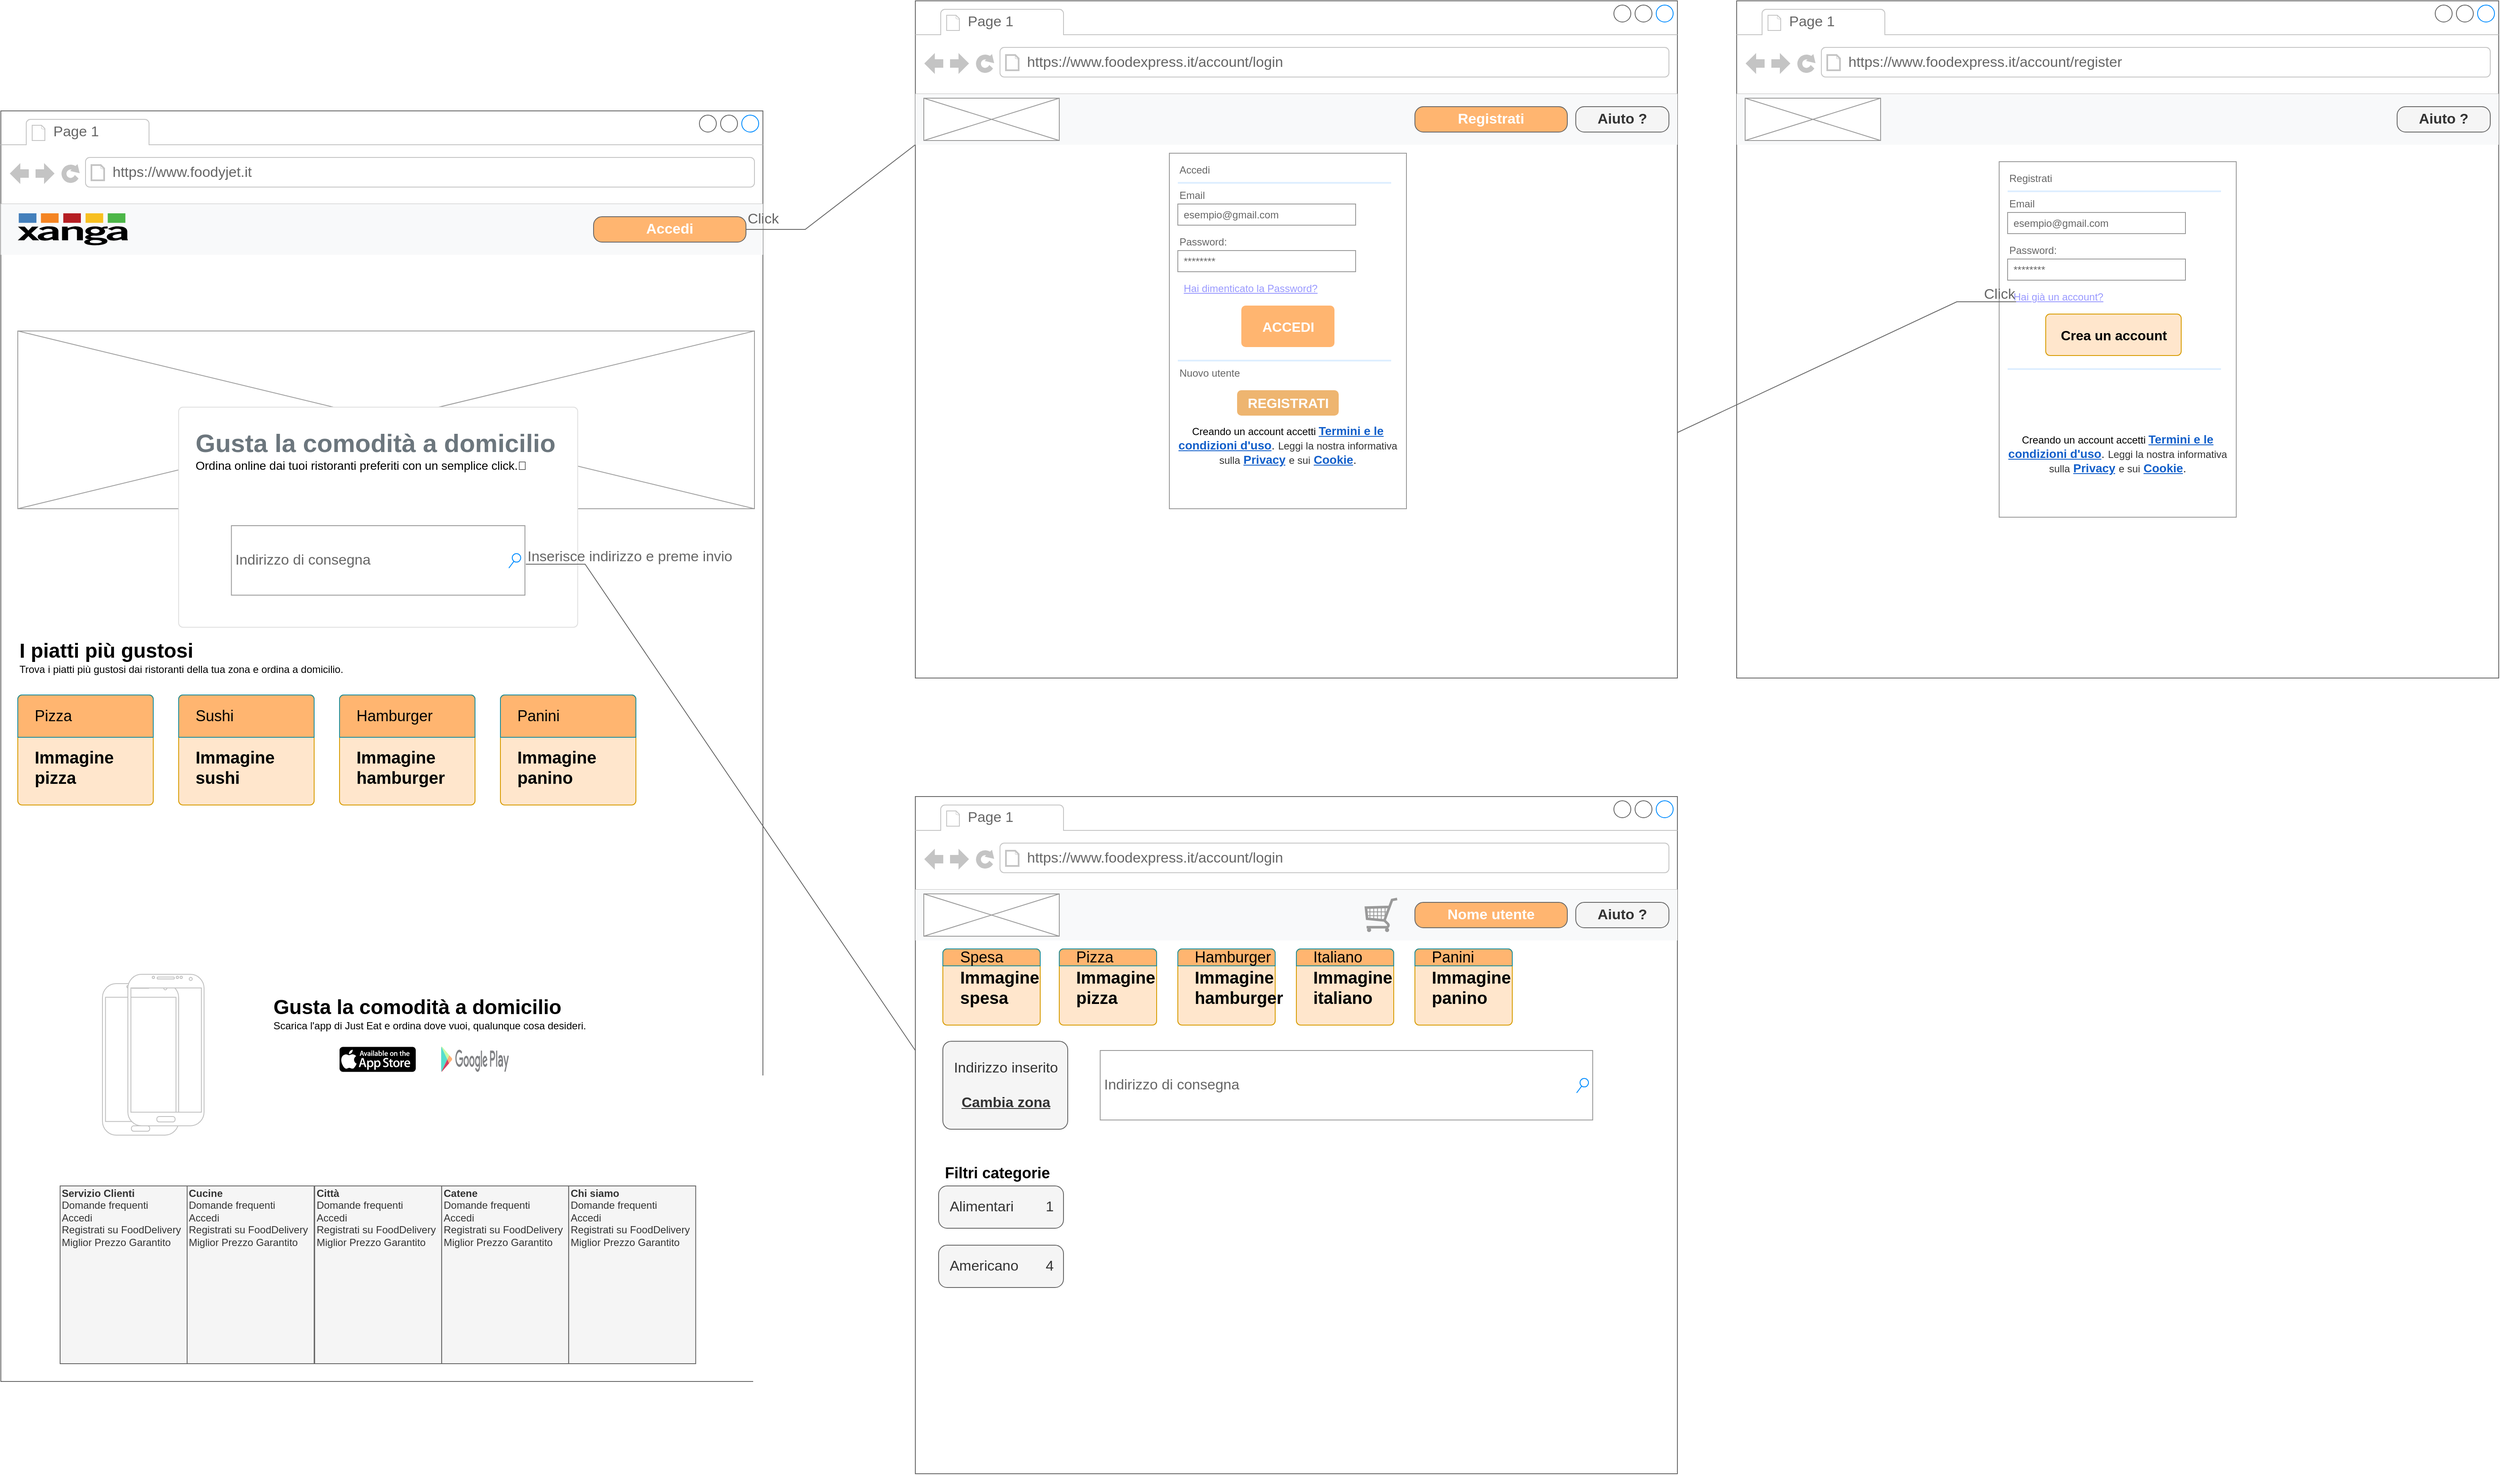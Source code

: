 <mxfile version="22.1.17" type="google">
  <diagram name="Pagina-1" id="JaMYMmhfcq974cP-2_kv">
    <mxGraphModel grid="1" page="1" gridSize="10" guides="1" tooltips="1" connect="1" arrows="1" fold="1" pageScale="1" pageWidth="827" pageHeight="1169" math="0" shadow="0">
      <root>
        <mxCell id="0" />
        <mxCell id="1" parent="0" />
        <mxCell id="KyWp66T1cl25zVcLMp07-51" value="" style="strokeWidth=1;shadow=0;dashed=0;align=center;html=1;shape=mxgraph.mockup.containers.browserWindow;rSize=0;strokeColor=#666666;strokeColor2=#008cff;strokeColor3=#c4c4c4;mainText=,;recursiveResize=0;" vertex="1" parent="1">
          <mxGeometry x="1110" y="70" width="900" height="800" as="geometry" />
        </mxCell>
        <mxCell id="KyWp66T1cl25zVcLMp07-52" value="Page 1" style="strokeWidth=1;shadow=0;dashed=0;align=center;html=1;shape=mxgraph.mockup.containers.anchor;fontSize=17;fontColor=#666666;align=left;whiteSpace=wrap;" vertex="1" parent="KyWp66T1cl25zVcLMp07-51">
          <mxGeometry x="60" y="12" width="110" height="26" as="geometry" />
        </mxCell>
        <mxCell id="KyWp66T1cl25zVcLMp07-53" value="https://www.foodexpress.it/account/login" style="strokeWidth=1;shadow=0;dashed=0;align=center;html=1;shape=mxgraph.mockup.containers.anchor;rSize=0;fontSize=17;fontColor=#666666;align=left;" vertex="1" parent="KyWp66T1cl25zVcLMp07-51">
          <mxGeometry x="130" y="60" width="250" height="26" as="geometry" />
        </mxCell>
        <mxCell id="KyWp66T1cl25zVcLMp07-54" value="" style="html=1;shadow=0;dashed=0;fillColor=#F8F9FA;strokeColor=none;fontSize=16;fontColor=#7C7C7D;align=right;spacing=15;" vertex="1" parent="KyWp66T1cl25zVcLMp07-51">
          <mxGeometry y="110" width="900" height="60" as="geometry" />
        </mxCell>
        <mxCell id="KyWp66T1cl25zVcLMp07-55" value="" style="verticalLabelPosition=bottom;shadow=0;dashed=0;align=center;html=1;verticalAlign=top;strokeWidth=1;shape=mxgraph.mockup.graphics.simpleIcon;strokeColor=#999999;" vertex="1" parent="KyWp66T1cl25zVcLMp07-54">
          <mxGeometry x="10.0" y="5" width="160.0" height="50" as="geometry" />
        </mxCell>
        <mxCell id="KyWp66T1cl25zVcLMp07-56" value="Registrati" style="strokeWidth=1;shadow=0;dashed=0;align=center;html=1;shape=mxgraph.mockup.buttons.button;strokeColor=#666666;fontColor=#ffffff;mainText=;buttonStyle=round;fontSize=17;fontStyle=1;fillColor=#FFB570;whiteSpace=wrap;" vertex="1" parent="KyWp66T1cl25zVcLMp07-54">
          <mxGeometry x="590" y="15" width="180" height="30" as="geometry" />
        </mxCell>
        <mxCell id="KyWp66T1cl25zVcLMp07-61" value="Aiuto ?" style="strokeWidth=1;shadow=0;dashed=0;align=center;html=1;shape=mxgraph.mockup.buttons.button;strokeColor=#666666;fontColor=#333333;mainText=;buttonStyle=round;fontSize=17;fontStyle=1;fillColor=#f5f5f5;whiteSpace=wrap;" vertex="1" parent="KyWp66T1cl25zVcLMp07-54">
          <mxGeometry x="780" y="15" width="110" height="30" as="geometry" />
        </mxCell>
        <mxCell id="KyWp66T1cl25zVcLMp07-12" value="" style="strokeWidth=1;shadow=0;dashed=0;align=center;html=1;shape=mxgraph.mockup.forms.rrect;rSize=0;strokeColor=#999999;fillColor=#ffffff;" vertex="1" parent="KyWp66T1cl25zVcLMp07-51">
          <mxGeometry x="300" y="180" width="280" height="420" as="geometry" />
        </mxCell>
        <mxCell id="KyWp66T1cl25zVcLMp07-13" value="Accedi" style="strokeWidth=1;shadow=0;dashed=0;align=center;html=1;shape=mxgraph.mockup.forms.anchor;fontSize=12;fontColor=#666666;align=left;resizeWidth=1;spacingLeft=0;" vertex="1" parent="KyWp66T1cl25zVcLMp07-12">
          <mxGeometry width="140" height="20" relative="1" as="geometry">
            <mxPoint x="10" y="10" as="offset" />
          </mxGeometry>
        </mxCell>
        <mxCell id="KyWp66T1cl25zVcLMp07-14" value="" style="shape=line;strokeColor=#ddeeff;strokeWidth=2;html=1;resizeWidth=1;" vertex="1" parent="KyWp66T1cl25zVcLMp07-12">
          <mxGeometry width="252.0" height="10" relative="1" as="geometry">
            <mxPoint x="10" y="30" as="offset" />
          </mxGeometry>
        </mxCell>
        <mxCell id="KyWp66T1cl25zVcLMp07-15" value="Email" style="strokeWidth=1;shadow=0;dashed=0;align=center;html=1;shape=mxgraph.mockup.forms.anchor;fontSize=12;fontColor=#666666;align=left;resizeWidth=1;spacingLeft=0;" vertex="1" parent="KyWp66T1cl25zVcLMp07-12">
          <mxGeometry width="140" height="20" relative="1" as="geometry">
            <mxPoint x="10" y="40" as="offset" />
          </mxGeometry>
        </mxCell>
        <mxCell id="KyWp66T1cl25zVcLMp07-16" value="esempio@gmail.com" style="strokeWidth=1;shadow=0;dashed=0;align=center;html=1;shape=mxgraph.mockup.forms.rrect;rSize=0;strokeColor=#999999;fontColor=#666666;align=left;spacingLeft=5;resizeWidth=1;" vertex="1" parent="KyWp66T1cl25zVcLMp07-12">
          <mxGeometry width="210" height="25" relative="1" as="geometry">
            <mxPoint x="10" y="60" as="offset" />
          </mxGeometry>
        </mxCell>
        <mxCell id="KyWp66T1cl25zVcLMp07-17" value="Password:" style="strokeWidth=1;shadow=0;dashed=0;align=center;html=1;shape=mxgraph.mockup.forms.anchor;fontSize=12;fontColor=#666666;align=left;resizeWidth=1;spacingLeft=0;" vertex="1" parent="KyWp66T1cl25zVcLMp07-12">
          <mxGeometry width="140" height="20" relative="1" as="geometry">
            <mxPoint x="10" y="95" as="offset" />
          </mxGeometry>
        </mxCell>
        <mxCell id="KyWp66T1cl25zVcLMp07-18" value="********" style="strokeWidth=1;shadow=0;dashed=0;align=center;html=1;shape=mxgraph.mockup.forms.rrect;rSize=0;strokeColor=#999999;fontColor=#666666;align=left;spacingLeft=5;resizeWidth=1;" vertex="1" parent="KyWp66T1cl25zVcLMp07-12">
          <mxGeometry width="210" height="25" relative="1" as="geometry">
            <mxPoint x="10" y="115" as="offset" />
          </mxGeometry>
        </mxCell>
        <mxCell id="KyWp66T1cl25zVcLMp07-19" value="ACCEDI" style="strokeWidth=1;shadow=0;dashed=0;align=center;html=1;shape=mxgraph.mockup.forms.rrect;rSize=5;strokeColor=none;fontColor=#ffffff;fillColor=#FFB570;fontSize=16;fontStyle=1;" vertex="1" parent="KyWp66T1cl25zVcLMp07-12">
          <mxGeometry y="1" width="110" height="49" relative="1" as="geometry">
            <mxPoint x="85" y="-240" as="offset" />
          </mxGeometry>
        </mxCell>
        <mxCell id="KyWp66T1cl25zVcLMp07-20" value="Hai dimenticato la Password?" style="strokeWidth=1;shadow=0;dashed=0;align=center;html=1;shape=mxgraph.mockup.forms.anchor;fontSize=12;fontColor=#9999ff;align=left;spacingLeft=0;fontStyle=4;resizeWidth=1;" vertex="1" parent="KyWp66T1cl25zVcLMp07-12">
          <mxGeometry y="1" width="238.0" height="20" relative="1" as="geometry">
            <mxPoint x="15" y="-270" as="offset" />
          </mxGeometry>
        </mxCell>
        <mxCell id="KyWp66T1cl25zVcLMp07-21" value="" style="shape=line;strokeColor=#ddeeff;strokeWidth=2;html=1;resizeWidth=1;" vertex="1" parent="KyWp66T1cl25zVcLMp07-12">
          <mxGeometry y="1" width="252.0" height="10" relative="1" as="geometry">
            <mxPoint x="10" y="-180" as="offset" />
          </mxGeometry>
        </mxCell>
        <mxCell id="KyWp66T1cl25zVcLMp07-22" value="Nuovo utente" style="strokeWidth=1;shadow=0;dashed=0;align=center;html=1;shape=mxgraph.mockup.forms.anchor;fontSize=12;fontColor=#666666;align=left;spacingLeft=0;resizeWidth=1;" vertex="1" parent="KyWp66T1cl25zVcLMp07-12">
          <mxGeometry y="1" width="210" height="20" relative="1" as="geometry">
            <mxPoint x="10" y="-170" as="offset" />
          </mxGeometry>
        </mxCell>
        <mxCell id="KyWp66T1cl25zVcLMp07-23" value="REGISTRATI" style="strokeWidth=1;shadow=0;dashed=0;align=center;html=1;shape=mxgraph.mockup.forms.rrect;rSize=5;strokeColor=none;fontColor=#ffffff;fillColor=#eeB570;fontSize=16;fontStyle=1;" vertex="1" parent="KyWp66T1cl25zVcLMp07-12">
          <mxGeometry y="1" width="120" height="30" relative="1" as="geometry">
            <mxPoint x="80" y="-140" as="offset" />
          </mxGeometry>
        </mxCell>
        <mxCell id="KyWp66T1cl25zVcLMp07-60" value="Creando un account accetti&amp;nbsp;&lt;a style=&quot;box-sizing: inherit; background-color: rgb(255, 255, 255); color: rgb(18, 95, 202); font-weight: 700; font-family: JETSansDigital, Arial, sans-serif; font-size: 14px; font-variant-ligatures: common-ligatures; text-align: start;&quot; target=&quot;_blank&quot; href=&quot;https://www.justeat.it/termsandconditions&quot;&gt;Termini e le condizioni d&#39;uso&lt;/a&gt;&lt;span style=&quot;color: rgb(51, 51, 51); font-family: JETSansDigital, Arial, sans-serif; font-size: 14px; font-variant-ligatures: common-ligatures; text-align: start; background-color: rgb(255, 255, 255);&quot;&gt;. &lt;/span&gt;&lt;span style=&quot;color: rgb(51, 51, 51); font-family: JETSansDigital, Arial, sans-serif; font-variant-ligatures: common-ligatures; text-align: start; background-color: rgb(255, 255, 255);&quot;&gt;&lt;font style=&quot;font-size: 12px;&quot;&gt;Leggi la nostra informativa sulla&lt;/font&gt;&lt;/span&gt;&lt;span style=&quot;color: rgb(51, 51, 51); font-family: JETSansDigital, Arial, sans-serif; font-size: 14px; font-variant-ligatures: common-ligatures; text-align: start; background-color: rgb(255, 255, 255);&quot;&gt;&amp;nbsp;&lt;/span&gt;&lt;a style=&quot;box-sizing: inherit; background-color: rgb(255, 255, 255); color: rgb(18, 95, 202); font-weight: 700; font-family: JETSansDigital, Arial, sans-serif; font-size: 14px; font-variant-ligatures: common-ligatures; text-align: start;&quot; target=&quot;_blank&quot; href=&quot;https://www.justeat.it/privacypolicy&quot;&gt;Privacy&lt;/a&gt;&lt;span style=&quot;color: rgb(51, 51, 51); font-family: JETSansDigital, Arial, sans-serif; font-size: 14px; font-variant-ligatures: common-ligatures; text-align: start; background-color: rgb(255, 255, 255);&quot;&gt;&amp;nbsp;&lt;/span&gt;&lt;span style=&quot;color: rgb(51, 51, 51); font-family: JETSansDigital, Arial, sans-serif; font-variant-ligatures: common-ligatures; text-align: start; background-color: rgb(255, 255, 255);&quot;&gt;&lt;font style=&quot;font-size: 12px;&quot;&gt;e sui&lt;/font&gt;&lt;/span&gt;&lt;span style=&quot;color: rgb(51, 51, 51); font-family: JETSansDigital, Arial, sans-serif; font-size: 14px; font-variant-ligatures: common-ligatures; text-align: start; background-color: rgb(255, 255, 255);&quot;&gt;&amp;nbsp;&lt;/span&gt;&lt;a style=&quot;box-sizing: inherit; background-color: rgb(255, 255, 255); color: rgb(18, 95, 202); font-weight: 700; font-family: JETSansDigital, Arial, sans-serif; font-size: 14px; font-variant-ligatures: common-ligatures; text-align: start;&quot; target=&quot;_blank&quot; href=&quot;https://www.justeat.it/cookies-policy&quot;&gt;Cookie&lt;/a&gt;&lt;span style=&quot;color: rgb(51, 51, 51); font-family: JETSansDigital, Arial, sans-serif; font-size: 14px; font-variant-ligatures: common-ligatures; text-align: start; background-color: rgb(255, 255, 255);&quot;&gt;.&lt;/span&gt;" style="text;html=1;strokeColor=none;fillColor=none;align=center;verticalAlign=middle;whiteSpace=wrap;rounded=0;" vertex="1" parent="KyWp66T1cl25zVcLMp07-12">
          <mxGeometry y="300.0" width="280" height="90" as="geometry" />
        </mxCell>
        <mxCell id="KyWp66T1cl25zVcLMp07-62" value="" style="strokeWidth=1;shadow=0;dashed=0;align=center;html=1;shape=mxgraph.mockup.containers.browserWindow;rSize=0;strokeColor=#666666;strokeColor2=#008cff;strokeColor3=#c4c4c4;mainText=,;recursiveResize=0;" vertex="1" parent="1">
          <mxGeometry x="2080" y="70" width="900" height="800" as="geometry" />
        </mxCell>
        <mxCell id="KyWp66T1cl25zVcLMp07-63" value="Page 1" style="strokeWidth=1;shadow=0;dashed=0;align=center;html=1;shape=mxgraph.mockup.containers.anchor;fontSize=17;fontColor=#666666;align=left;whiteSpace=wrap;" vertex="1" parent="KyWp66T1cl25zVcLMp07-62">
          <mxGeometry x="60" y="12" width="110" height="26" as="geometry" />
        </mxCell>
        <mxCell id="KyWp66T1cl25zVcLMp07-64" value="https://www.foodexpress.it/account/register" style="strokeWidth=1;shadow=0;dashed=0;align=center;html=1;shape=mxgraph.mockup.containers.anchor;rSize=0;fontSize=17;fontColor=#666666;align=left;" vertex="1" parent="KyWp66T1cl25zVcLMp07-62">
          <mxGeometry x="130" y="60" width="250" height="26" as="geometry" />
        </mxCell>
        <mxCell id="KyWp66T1cl25zVcLMp07-65" value="" style="html=1;shadow=0;dashed=0;fillColor=#F8F9FA;strokeColor=none;fontSize=16;fontColor=#7C7C7D;align=right;spacing=15;" vertex="1" parent="KyWp66T1cl25zVcLMp07-62">
          <mxGeometry y="110" width="900" height="60" as="geometry" />
        </mxCell>
        <mxCell id="KyWp66T1cl25zVcLMp07-66" value="" style="verticalLabelPosition=bottom;shadow=0;dashed=0;align=center;html=1;verticalAlign=top;strokeWidth=1;shape=mxgraph.mockup.graphics.simpleIcon;strokeColor=#999999;" vertex="1" parent="KyWp66T1cl25zVcLMp07-65">
          <mxGeometry x="10.0" y="5" width="160.0" height="50" as="geometry" />
        </mxCell>
        <mxCell id="KyWp66T1cl25zVcLMp07-68" value="Aiuto ?" style="strokeWidth=1;shadow=0;dashed=0;align=center;html=1;shape=mxgraph.mockup.buttons.button;strokeColor=#666666;fontColor=#333333;mainText=;buttonStyle=round;fontSize=17;fontStyle=1;fillColor=#f5f5f5;whiteSpace=wrap;" vertex="1" parent="KyWp66T1cl25zVcLMp07-65">
          <mxGeometry x="780" y="15" width="110" height="30" as="geometry" />
        </mxCell>
        <mxCell id="KyWp66T1cl25zVcLMp07-69" value="" style="strokeWidth=1;shadow=0;dashed=0;align=center;html=1;shape=mxgraph.mockup.forms.rrect;rSize=0;strokeColor=#999999;fillColor=#ffffff;" vertex="1" parent="KyWp66T1cl25zVcLMp07-62">
          <mxGeometry x="310" y="190" width="280" height="420" as="geometry" />
        </mxCell>
        <mxCell id="KyWp66T1cl25zVcLMp07-70" value="Registrati" style="strokeWidth=1;shadow=0;dashed=0;align=center;html=1;shape=mxgraph.mockup.forms.anchor;fontSize=12;fontColor=#666666;align=left;resizeWidth=1;spacingLeft=0;" vertex="1" parent="KyWp66T1cl25zVcLMp07-69">
          <mxGeometry width="140" height="20" relative="1" as="geometry">
            <mxPoint x="10" y="10" as="offset" />
          </mxGeometry>
        </mxCell>
        <mxCell id="KyWp66T1cl25zVcLMp07-71" value="" style="shape=line;strokeColor=#ddeeff;strokeWidth=2;html=1;resizeWidth=1;" vertex="1" parent="KyWp66T1cl25zVcLMp07-69">
          <mxGeometry width="252.0" height="10" relative="1" as="geometry">
            <mxPoint x="10" y="30" as="offset" />
          </mxGeometry>
        </mxCell>
        <mxCell id="KyWp66T1cl25zVcLMp07-72" value="Email" style="strokeWidth=1;shadow=0;dashed=0;align=center;html=1;shape=mxgraph.mockup.forms.anchor;fontSize=12;fontColor=#666666;align=left;resizeWidth=1;spacingLeft=0;" vertex="1" parent="KyWp66T1cl25zVcLMp07-69">
          <mxGeometry width="140" height="20" relative="1" as="geometry">
            <mxPoint x="10" y="40" as="offset" />
          </mxGeometry>
        </mxCell>
        <mxCell id="KyWp66T1cl25zVcLMp07-73" value="esempio@gmail.com" style="strokeWidth=1;shadow=0;dashed=0;align=center;html=1;shape=mxgraph.mockup.forms.rrect;rSize=0;strokeColor=#999999;fontColor=#666666;align=left;spacingLeft=5;resizeWidth=1;" vertex="1" parent="KyWp66T1cl25zVcLMp07-69">
          <mxGeometry width="210" height="25" relative="1" as="geometry">
            <mxPoint x="10" y="60" as="offset" />
          </mxGeometry>
        </mxCell>
        <mxCell id="KyWp66T1cl25zVcLMp07-74" value="Password:" style="strokeWidth=1;shadow=0;dashed=0;align=center;html=1;shape=mxgraph.mockup.forms.anchor;fontSize=12;fontColor=#666666;align=left;resizeWidth=1;spacingLeft=0;" vertex="1" parent="KyWp66T1cl25zVcLMp07-69">
          <mxGeometry width="140" height="20" relative="1" as="geometry">
            <mxPoint x="10" y="95" as="offset" />
          </mxGeometry>
        </mxCell>
        <mxCell id="KyWp66T1cl25zVcLMp07-75" value="********" style="strokeWidth=1;shadow=0;dashed=0;align=center;html=1;shape=mxgraph.mockup.forms.rrect;rSize=0;strokeColor=#999999;fontColor=#666666;align=left;spacingLeft=5;resizeWidth=1;" vertex="1" parent="KyWp66T1cl25zVcLMp07-69">
          <mxGeometry width="210" height="25" relative="1" as="geometry">
            <mxPoint x="10" y="115" as="offset" />
          </mxGeometry>
        </mxCell>
        <mxCell id="KyWp66T1cl25zVcLMp07-76" value="Crea un account" style="strokeWidth=1;shadow=0;dashed=0;align=center;html=1;shape=mxgraph.mockup.forms.rrect;rSize=5;strokeColor=#d79b00;fillColor=#ffe6cc;fontSize=16;fontStyle=1;" vertex="1" parent="KyWp66T1cl25zVcLMp07-69">
          <mxGeometry y="1" width="160" height="49" relative="1" as="geometry">
            <mxPoint x="55" y="-240" as="offset" />
          </mxGeometry>
        </mxCell>
        <mxCell id="KyWp66T1cl25zVcLMp07-77" value="Hai già un account?" style="strokeWidth=1;shadow=0;dashed=0;align=center;html=1;shape=mxgraph.mockup.forms.anchor;fontSize=12;fontColor=#9999ff;align=left;spacingLeft=0;fontStyle=4;resizeWidth=1;" vertex="1" parent="KyWp66T1cl25zVcLMp07-69">
          <mxGeometry y="1" width="238.0" height="20" relative="1" as="geometry">
            <mxPoint x="15" y="-270" as="offset" />
          </mxGeometry>
        </mxCell>
        <mxCell id="KyWp66T1cl25zVcLMp07-78" value="" style="shape=line;strokeColor=#ddeeff;strokeWidth=2;html=1;resizeWidth=1;" vertex="1" parent="KyWp66T1cl25zVcLMp07-69">
          <mxGeometry y="1" width="252.0" height="10" relative="1" as="geometry">
            <mxPoint x="10" y="-180" as="offset" />
          </mxGeometry>
        </mxCell>
        <mxCell id="KyWp66T1cl25zVcLMp07-81" value="Creando un account accetti&amp;nbsp;&lt;a href=&quot;https://www.justeat.it/termsandconditions&quot; target=&quot;_blank&quot; style=&quot;box-sizing: inherit; background-color: rgb(255, 255, 255); color: rgb(18, 95, 202); font-weight: 700; font-family: JETSansDigital, Arial, sans-serif; font-size: 14px; font-variant-ligatures: common-ligatures; text-align: start;&quot;&gt;Termini e le condizioni d&#39;uso&lt;/a&gt;&lt;span style=&quot;color: rgb(51, 51, 51); font-family: JETSansDigital, Arial, sans-serif; font-size: 14px; font-variant-ligatures: common-ligatures; text-align: start; background-color: rgb(255, 255, 255);&quot;&gt;. &lt;/span&gt;&lt;span style=&quot;color: rgb(51, 51, 51); font-family: JETSansDigital, Arial, sans-serif; font-variant-ligatures: common-ligatures; text-align: start; background-color: rgb(255, 255, 255);&quot;&gt;&lt;font style=&quot;font-size: 12px;&quot;&gt;Leggi la nostra informativa sulla&lt;/font&gt;&lt;/span&gt;&lt;span style=&quot;color: rgb(51, 51, 51); font-family: JETSansDigital, Arial, sans-serif; font-size: 14px; font-variant-ligatures: common-ligatures; text-align: start; background-color: rgb(255, 255, 255);&quot;&gt;&amp;nbsp;&lt;/span&gt;&lt;a href=&quot;https://www.justeat.it/privacypolicy&quot; target=&quot;_blank&quot; style=&quot;box-sizing: inherit; background-color: rgb(255, 255, 255); color: rgb(18, 95, 202); font-weight: 700; font-family: JETSansDigital, Arial, sans-serif; font-size: 14px; font-variant-ligatures: common-ligatures; text-align: start;&quot;&gt;Privacy&lt;/a&gt;&lt;span style=&quot;color: rgb(51, 51, 51); font-family: JETSansDigital, Arial, sans-serif; font-size: 14px; font-variant-ligatures: common-ligatures; text-align: start; background-color: rgb(255, 255, 255);&quot;&gt;&amp;nbsp;&lt;/span&gt;&lt;span style=&quot;color: rgb(51, 51, 51); font-family: JETSansDigital, Arial, sans-serif; font-variant-ligatures: common-ligatures; text-align: start; background-color: rgb(255, 255, 255);&quot;&gt;&lt;font style=&quot;font-size: 12px;&quot;&gt;e sui&lt;/font&gt;&lt;/span&gt;&lt;span style=&quot;color: rgb(51, 51, 51); font-family: JETSansDigital, Arial, sans-serif; font-size: 14px; font-variant-ligatures: common-ligatures; text-align: start; background-color: rgb(255, 255, 255);&quot;&gt;&amp;nbsp;&lt;/span&gt;&lt;a href=&quot;https://www.justeat.it/cookies-policy&quot; target=&quot;_blank&quot; style=&quot;box-sizing: inherit; background-color: rgb(255, 255, 255); color: rgb(18, 95, 202); font-weight: 700; font-family: JETSansDigital, Arial, sans-serif; font-size: 14px; font-variant-ligatures: common-ligatures; text-align: start;&quot;&gt;Cookie&lt;/a&gt;&lt;span style=&quot;color: rgb(51, 51, 51); font-family: JETSansDigital, Arial, sans-serif; font-size: 14px; font-variant-ligatures: common-ligatures; text-align: start; background-color: rgb(255, 255, 255);&quot;&gt;.&lt;/span&gt;" style="text;html=1;strokeColor=none;fillColor=none;align=center;verticalAlign=middle;whiteSpace=wrap;rounded=0;" vertex="1" parent="KyWp66T1cl25zVcLMp07-69">
          <mxGeometry y="300.0" width="280" height="90" as="geometry" />
        </mxCell>
        <mxCell id="xIt8Uq5XgzsXdQ8LZf2V-6" value="Click" style="strokeWidth=1;shadow=0;dashed=0;align=center;html=1;shape=mxgraph.mockup.text.callout;linkText=;textSize=17;textColor=#666666;callDir=NE;callStyle=line;fontSize=17;fontColor=#666666;align=right;verticalAlign=top;strokeColor=#666666;" vertex="1" parent="KyWp66T1cl25zVcLMp07-62">
          <mxGeometry x="-70" y="330" width="400" height="180" as="geometry" />
        </mxCell>
        <mxCell id="KyWp66T1cl25zVcLMp07-31" value="" style="strokeWidth=1;shadow=0;dashed=0;align=center;html=1;shape=mxgraph.mockup.containers.browserWindow;rSize=0;strokeColor=#666666;strokeColor2=#008cff;strokeColor3=#c4c4c4;mainText=,;recursiveResize=0;" vertex="1" parent="1">
          <mxGeometry x="30" y="200" width="900" height="1501" as="geometry" />
        </mxCell>
        <mxCell id="KyWp66T1cl25zVcLMp07-32" value="Page 1" style="strokeWidth=1;shadow=0;dashed=0;align=center;html=1;shape=mxgraph.mockup.containers.anchor;fontSize=17;fontColor=#666666;align=left;whiteSpace=wrap;" vertex="1" parent="KyWp66T1cl25zVcLMp07-31">
          <mxGeometry x="60" y="12" width="110" height="26" as="geometry" />
        </mxCell>
        <mxCell id="KyWp66T1cl25zVcLMp07-33" value="https://www.foodyjet.it" style="strokeWidth=1;shadow=0;dashed=0;align=center;html=1;shape=mxgraph.mockup.containers.anchor;rSize=0;fontSize=17;fontColor=#666666;align=left;" vertex="1" parent="KyWp66T1cl25zVcLMp07-31">
          <mxGeometry x="130" y="60" width="250" height="26" as="geometry" />
        </mxCell>
        <mxCell id="KyWp66T1cl25zVcLMp07-40" value="" style="html=1;shadow=0;dashed=0;fillColor=#F8F9FA;strokeColor=none;fontSize=16;fontColor=#7C7C7D;align=right;spacing=15;" vertex="1" parent="KyWp66T1cl25zVcLMp07-31">
          <mxGeometry y="110" width="900" height="60" as="geometry" />
        </mxCell>
        <mxCell id="KyWp66T1cl25zVcLMp07-49" value="Accedi" style="strokeWidth=1;shadow=0;dashed=0;align=center;html=1;shape=mxgraph.mockup.buttons.button;strokeColor=#666666;fontColor=#ffffff;mainText=;buttonStyle=round;fontSize=17;fontStyle=1;fillColor=#FFB570;whiteSpace=wrap;" vertex="1" parent="KyWp66T1cl25zVcLMp07-40">
          <mxGeometry x="700" y="15" width="180" height="30" as="geometry" />
        </mxCell>
        <mxCell id="KyWp66T1cl25zVcLMp07-92" value="" style="dashed=0;outlineConnect=0;html=1;align=center;labelPosition=center;verticalLabelPosition=bottom;verticalAlign=top;shape=mxgraph.weblogos.xanga;fillColor=#000000;strokeColor=none" vertex="1" parent="KyWp66T1cl25zVcLMp07-40">
          <mxGeometry x="20" y="11" width="130" height="38" as="geometry" />
        </mxCell>
        <mxCell id="KyWp66T1cl25zVcLMp07-47" value="" style="verticalLabelPosition=bottom;shadow=0;dashed=0;align=center;html=1;verticalAlign=top;strokeWidth=1;shape=mxgraph.mockup.graphics.simpleIcon;strokeColor=#9C9C9C;fillColor=default;perimeterSpacing=0;" vertex="1" parent="KyWp66T1cl25zVcLMp07-31">
          <mxGeometry x="20" y="260" width="870" height="210" as="geometry" />
        </mxCell>
        <mxCell id="KyWp66T1cl25zVcLMp07-94" value="&lt;b style=&quot;border-color: var(--border-color); color: rgb(108, 118, 125);&quot;&gt;&lt;font style=&quot;border-color: var(--border-color); font-size: 30px;&quot;&gt;Gusta la comodità a domicilio&lt;/font&gt;&lt;br style=&quot;border-color: var(--border-color);&quot;&gt;&lt;/b&gt;Ordina online dai tuoi ristoranti preferiti con un semplice click.🍔" style="html=1;shadow=0;dashed=0;shape=mxgraph.bootstrap.rrect;rSize=5;strokeColor=#DFDFDF;html=1;whiteSpace=wrap;fillColor=#ffffff;fontColor=#000000;verticalAlign=top;align=left;spacing=20;fontSize=14;" vertex="1" parent="KyWp66T1cl25zVcLMp07-31">
          <mxGeometry x="210" y="350" width="471.25" height="260" as="geometry" />
        </mxCell>
        <mxCell id="KyWp66T1cl25zVcLMp07-2" value="Indirizzo di consegna" style="strokeWidth=1;shadow=0;dashed=0;align=center;html=1;shape=mxgraph.mockup.forms.searchBox;strokeColor=#999999;mainText=;strokeColor2=#008cff;fontColor=#666666;fontSize=17;align=left;spacingLeft=3;whiteSpace=wrap;" vertex="1" parent="KyWp66T1cl25zVcLMp07-94">
          <mxGeometry x="62.292" y="140" width="346.667" height="82.11" as="geometry" />
        </mxCell>
        <mxCell id="KyWp66T1cl25zVcLMp07-97" value="&lt;span style=&quot;font-size: 20px;&quot;&gt;&lt;b&gt;Immagine pizza&lt;/b&gt;&lt;/span&gt;" style="html=1;shadow=0;dashed=0;shape=mxgraph.bootstrap.rrect;rSize=5;strokeColor=#d79b00;html=1;whiteSpace=wrap;fillColor=#ffe6cc;verticalAlign=bottom;align=left;spacing=20;spacingBottom=0;fontSize=14;" vertex="1" parent="KyWp66T1cl25zVcLMp07-31">
          <mxGeometry x="20" y="690" width="160" height="130" as="geometry" />
        </mxCell>
        <mxCell id="KyWp66T1cl25zVcLMp07-98" value="&lt;font color=&quot;#000000&quot;&gt;Pizza&lt;/font&gt;" style="html=1;shadow=0;dashed=0;shape=mxgraph.bootstrap.topButton;rSize=5;perimeter=none;whiteSpace=wrap;fillColor=#FFB570;strokeColor=#188C9C;fontColor=#ffffff;resizeWidth=1;fontSize=18;align=left;spacing=20;" vertex="1" parent="KyWp66T1cl25zVcLMp07-97">
          <mxGeometry width="160" height="50" relative="1" as="geometry" />
        </mxCell>
        <mxCell id="KyWp66T1cl25zVcLMp07-104" value="&lt;span style=&quot;font-size: 20px;&quot;&gt;&lt;b&gt;Immagine sushi&lt;/b&gt;&lt;/span&gt;" style="html=1;shadow=0;dashed=0;shape=mxgraph.bootstrap.rrect;rSize=5;strokeColor=#d79b00;html=1;whiteSpace=wrap;fillColor=#ffe6cc;verticalAlign=bottom;align=left;spacing=20;spacingBottom=0;fontSize=14;" vertex="1" parent="KyWp66T1cl25zVcLMp07-31">
          <mxGeometry x="210" y="690" width="160" height="130" as="geometry" />
        </mxCell>
        <mxCell id="KyWp66T1cl25zVcLMp07-105" value="&lt;font color=&quot;#000000&quot;&gt;Sushi&lt;/font&gt;" style="html=1;shadow=0;dashed=0;shape=mxgraph.bootstrap.topButton;rSize=5;perimeter=none;whiteSpace=wrap;fillColor=#FFB570;strokeColor=#188C9C;fontColor=#ffffff;resizeWidth=1;fontSize=18;align=left;spacing=20;" vertex="1" parent="KyWp66T1cl25zVcLMp07-104">
          <mxGeometry width="160" height="50" relative="1" as="geometry" />
        </mxCell>
        <mxCell id="KyWp66T1cl25zVcLMp07-102" value="&lt;span style=&quot;font-size: 20px;&quot;&gt;&lt;b&gt;Immagine hamburger&lt;/b&gt;&lt;/span&gt;" style="html=1;shadow=0;dashed=0;shape=mxgraph.bootstrap.rrect;rSize=5;strokeColor=#d79b00;html=1;whiteSpace=wrap;fillColor=#ffe6cc;verticalAlign=bottom;align=left;spacing=20;spacingBottom=0;fontSize=14;" vertex="1" parent="KyWp66T1cl25zVcLMp07-31">
          <mxGeometry x="400" y="690" width="160" height="130" as="geometry" />
        </mxCell>
        <mxCell id="KyWp66T1cl25zVcLMp07-103" value="&lt;font color=&quot;#000000&quot;&gt;Hamburger&lt;/font&gt;" style="html=1;shadow=0;dashed=0;shape=mxgraph.bootstrap.topButton;rSize=5;perimeter=none;whiteSpace=wrap;fillColor=#FFB570;strokeColor=#188C9C;fontColor=#ffffff;resizeWidth=1;fontSize=18;align=left;spacing=20;" vertex="1" parent="KyWp66T1cl25zVcLMp07-102">
          <mxGeometry width="160" height="50" relative="1" as="geometry" />
        </mxCell>
        <mxCell id="KyWp66T1cl25zVcLMp07-106" value="&lt;b style=&quot;border-color: var(--border-color);&quot;&gt;&lt;font style=&quot;font-size: 24px;&quot;&gt;I piatti più gustosi&lt;/font&gt;&lt;br style=&quot;border-color: var(--border-color);&quot;&gt;&lt;/b&gt;Trova i piatti più gustosi dai ristoranti della tua zona e ordina a domicilio." style="text;html=1;strokeColor=none;fillColor=none;align=left;verticalAlign=middle;whiteSpace=wrap;rounded=0;" vertex="1" parent="KyWp66T1cl25zVcLMp07-31">
          <mxGeometry x="20" y="610" width="440" height="70" as="geometry" />
        </mxCell>
        <mxCell id="KyWp66T1cl25zVcLMp07-107" value="&lt;span style=&quot;font-size: 20px;&quot;&gt;&lt;b&gt;Immagine panino&lt;/b&gt;&lt;/span&gt;" style="html=1;shadow=0;dashed=0;shape=mxgraph.bootstrap.rrect;rSize=5;strokeColor=#d79b00;html=1;whiteSpace=wrap;fillColor=#ffe6cc;verticalAlign=bottom;align=left;spacing=20;spacingBottom=0;fontSize=14;" vertex="1" parent="KyWp66T1cl25zVcLMp07-31">
          <mxGeometry x="590" y="690" width="160" height="130" as="geometry" />
        </mxCell>
        <mxCell id="KyWp66T1cl25zVcLMp07-108" value="&lt;font color=&quot;#000000&quot;&gt;Panini&lt;/font&gt;" style="html=1;shadow=0;dashed=0;shape=mxgraph.bootstrap.topButton;rSize=5;perimeter=none;whiteSpace=wrap;fillColor=#FFB570;strokeColor=#188C9C;fontColor=#ffffff;resizeWidth=1;fontSize=18;align=left;spacing=20;" vertex="1" parent="KyWp66T1cl25zVcLMp07-107">
          <mxGeometry width="160" height="50" relative="1" as="geometry" />
        </mxCell>
        <mxCell id="KyWp66T1cl25zVcLMp07-109" value="" style="verticalLabelPosition=bottom;verticalAlign=top;html=1;shadow=0;dashed=0;strokeWidth=1;shape=mxgraph.android.phone2;strokeColor=#c0c0c0;" vertex="1" parent="KyWp66T1cl25zVcLMp07-31">
          <mxGeometry x="120" y="1031" width="90" height="179" as="geometry" />
        </mxCell>
        <mxCell id="KyWp66T1cl25zVcLMp07-111" value="" style="verticalLabelPosition=bottom;verticalAlign=top;html=1;shadow=0;dashed=0;strokeWidth=1;shape=mxgraph.android.phone2;strokeColor=#c0c0c0;" vertex="1" parent="KyWp66T1cl25zVcLMp07-31">
          <mxGeometry x="150" y="1020" width="90" height="179" as="geometry" />
        </mxCell>
        <mxCell id="KyWp66T1cl25zVcLMp07-112" value="&lt;span style=&quot;font-size: 24px;&quot;&gt;&lt;b&gt;Gusta la comodità a domicilio&lt;br&gt;&lt;/b&gt;&lt;/span&gt;Scarica l&#39;app di Just Eat e ordina dove vuoi, qualunque cosa desideri." style="text;html=1;strokeColor=none;fillColor=none;align=left;verticalAlign=middle;whiteSpace=wrap;rounded=0;" vertex="1" parent="KyWp66T1cl25zVcLMp07-31">
          <mxGeometry x="320" y="1031" width="440" height="70" as="geometry" />
        </mxCell>
        <mxCell id="KyWp66T1cl25zVcLMp07-113" value="" style="dashed=0;outlineConnect=0;html=1;align=center;labelPosition=center;verticalLabelPosition=bottom;verticalAlign=top;shape=mxgraph.weblogos.app_store;fillColor=#000000;strokeColor=none" vertex="1" parent="KyWp66T1cl25zVcLMp07-31">
          <mxGeometry x="400" y="1105.75" width="90" height="29.5" as="geometry" />
        </mxCell>
        <mxCell id="KyWp66T1cl25zVcLMp07-115" value="" style="dashed=0;outlineConnect=0;html=1;align=center;labelPosition=center;verticalLabelPosition=bottom;verticalAlign=top;shape=mxgraph.webicons.google_play_light;" vertex="1" parent="KyWp66T1cl25zVcLMp07-31">
          <mxGeometry x="520" y="1105.25" width="80" height="30" as="geometry" />
        </mxCell>
        <mxCell id="xIt8Uq5XgzsXdQ8LZf2V-1" value="&lt;b&gt;Servizio Clienti&lt;/b&gt;&lt;br&gt;Domande frequenti&lt;br&gt;Accedi&lt;br&gt;Registrati su FoodDelivery&lt;br&gt;Miglior Prezzo Garantito" style="text;spacingTop=-5;whiteSpace=wrap;html=1;align=left;fontSize=12;fontFamily=Helvetica;fillColor=#f5f5f5;strokeColor=#666666;fontColor=#333333;" vertex="1" parent="KyWp66T1cl25zVcLMp07-31">
          <mxGeometry x="70" y="1270" width="150" height="210" as="geometry" />
        </mxCell>
        <mxCell id="xIt8Uq5XgzsXdQ8LZf2V-2" value="&lt;b&gt;Cucine&lt;/b&gt;&lt;br&gt;Domande frequenti&lt;br&gt;Accedi&lt;br&gt;Registrati su FoodDelivery&lt;br&gt;Miglior Prezzo Garantito" style="text;spacingTop=-5;whiteSpace=wrap;html=1;align=left;fontSize=12;fontFamily=Helvetica;fillColor=#f5f5f5;strokeColor=#666666;fontColor=#333333;" vertex="1" parent="KyWp66T1cl25zVcLMp07-31">
          <mxGeometry x="220" y="1270" width="150" height="210" as="geometry" />
        </mxCell>
        <mxCell id="xIt8Uq5XgzsXdQ8LZf2V-3" value="&lt;b&gt;Città&lt;/b&gt;&lt;br&gt;Domande frequenti&lt;br&gt;Accedi&lt;br&gt;Registrati su FoodDelivery&lt;br&gt;Miglior Prezzo Garantito" style="text;spacingTop=-5;whiteSpace=wrap;html=1;align=left;fontSize=12;fontFamily=Helvetica;fillColor=#f5f5f5;strokeColor=#666666;fontColor=#333333;" vertex="1" parent="KyWp66T1cl25zVcLMp07-31">
          <mxGeometry x="370.63" y="1270" width="150" height="210" as="geometry" />
        </mxCell>
        <mxCell id="xIt8Uq5XgzsXdQ8LZf2V-4" value="&lt;b&gt;Catene&lt;/b&gt;&lt;br&gt;Domande frequenti&lt;br&gt;Accedi&lt;br&gt;Registrati su FoodDelivery&lt;br&gt;Miglior Prezzo Garantito" style="text;spacingTop=-5;whiteSpace=wrap;html=1;align=left;fontSize=12;fontFamily=Helvetica;fillColor=#f5f5f5;strokeColor=#666666;fontColor=#333333;" vertex="1" parent="KyWp66T1cl25zVcLMp07-31">
          <mxGeometry x="520.63" y="1270" width="150" height="210" as="geometry" />
        </mxCell>
        <mxCell id="xIt8Uq5XgzsXdQ8LZf2V-5" value="&lt;b&gt;Chi siamo&lt;/b&gt;&lt;br&gt;Domande frequenti&lt;br&gt;Accedi&lt;br&gt;Registrati su FoodDelivery&lt;br&gt;Miglior Prezzo Garantito" style="text;spacingTop=-5;whiteSpace=wrap;html=1;align=left;fontSize=12;fontFamily=Helvetica;fillColor=#f5f5f5;strokeColor=#666666;fontColor=#333333;" vertex="1" parent="KyWp66T1cl25zVcLMp07-31">
          <mxGeometry x="670.63" y="1270" width="150" height="210" as="geometry" />
        </mxCell>
        <mxCell id="KyWp66T1cl25zVcLMp07-89" value="Click" style="strokeWidth=1;shadow=0;dashed=0;align=center;html=1;shape=mxgraph.mockup.text.callout;linkText=;textSize=17;textColor=#666666;callDir=SW;callStyle=line;fontSize=17;fontColor=#666666;align=left;verticalAlign=bottom;strokeColor=#666666;" vertex="1" parent="1">
          <mxGeometry x="910" y="240" width="200" height="100" as="geometry" />
        </mxCell>
        <mxCell id="xIt8Uq5XgzsXdQ8LZf2V-7" value="" style="strokeWidth=1;shadow=0;dashed=0;align=center;html=1;shape=mxgraph.mockup.containers.browserWindow;rSize=0;strokeColor=#666666;strokeColor2=#008cff;strokeColor3=#c4c4c4;mainText=,;recursiveResize=0;" vertex="1" parent="1">
          <mxGeometry x="1110" y="1010" width="900" height="800" as="geometry" />
        </mxCell>
        <mxCell id="xIt8Uq5XgzsXdQ8LZf2V-8" value="Page 1" style="strokeWidth=1;shadow=0;dashed=0;align=center;html=1;shape=mxgraph.mockup.containers.anchor;fontSize=17;fontColor=#666666;align=left;whiteSpace=wrap;" vertex="1" parent="xIt8Uq5XgzsXdQ8LZf2V-7">
          <mxGeometry x="60" y="12" width="110" height="26" as="geometry" />
        </mxCell>
        <mxCell id="xIt8Uq5XgzsXdQ8LZf2V-9" value="https://www.foodexpress.it/account/login" style="strokeWidth=1;shadow=0;dashed=0;align=center;html=1;shape=mxgraph.mockup.containers.anchor;rSize=0;fontSize=17;fontColor=#666666;align=left;" vertex="1" parent="xIt8Uq5XgzsXdQ8LZf2V-7">
          <mxGeometry x="130" y="60" width="250" height="26" as="geometry" />
        </mxCell>
        <mxCell id="xIt8Uq5XgzsXdQ8LZf2V-10" value="" style="html=1;shadow=0;dashed=0;fillColor=#F8F9FA;strokeColor=none;fontSize=16;fontColor=#7C7C7D;align=right;spacing=15;" vertex="1" parent="xIt8Uq5XgzsXdQ8LZf2V-7">
          <mxGeometry y="110" width="900" height="60" as="geometry" />
        </mxCell>
        <mxCell id="xIt8Uq5XgzsXdQ8LZf2V-11" value="" style="verticalLabelPosition=bottom;shadow=0;dashed=0;align=center;html=1;verticalAlign=top;strokeWidth=1;shape=mxgraph.mockup.graphics.simpleIcon;strokeColor=#999999;" vertex="1" parent="xIt8Uq5XgzsXdQ8LZf2V-10">
          <mxGeometry x="10.0" y="5" width="160.0" height="50" as="geometry" />
        </mxCell>
        <mxCell id="xIt8Uq5XgzsXdQ8LZf2V-12" value="Nome utente" style="strokeWidth=1;shadow=0;dashed=0;align=center;html=1;shape=mxgraph.mockup.buttons.button;strokeColor=#666666;fontColor=#ffffff;mainText=;buttonStyle=round;fontSize=17;fontStyle=1;fillColor=#FFB570;whiteSpace=wrap;" vertex="1" parent="xIt8Uq5XgzsXdQ8LZf2V-10">
          <mxGeometry x="590" y="15" width="180" height="30" as="geometry" />
        </mxCell>
        <mxCell id="xIt8Uq5XgzsXdQ8LZf2V-13" value="Aiuto ?" style="strokeWidth=1;shadow=0;dashed=0;align=center;html=1;shape=mxgraph.mockup.buttons.button;strokeColor=#666666;fontColor=#333333;mainText=;buttonStyle=round;fontSize=17;fontStyle=1;fillColor=#f5f5f5;whiteSpace=wrap;" vertex="1" parent="xIt8Uq5XgzsXdQ8LZf2V-10">
          <mxGeometry x="780" y="15" width="110" height="30" as="geometry" />
        </mxCell>
        <mxCell id="xIt8Uq5XgzsXdQ8LZf2V-51" value="" style="verticalLabelPosition=bottom;shadow=0;dashed=0;align=center;html=1;verticalAlign=top;strokeWidth=1;shape=mxgraph.mockup.misc.shoppingCart;strokeColor=#999999;" vertex="1" parent="xIt8Uq5XgzsXdQ8LZf2V-10">
          <mxGeometry x="531" y="10" width="39" height="40" as="geometry" />
        </mxCell>
        <mxCell id="xIt8Uq5XgzsXdQ8LZf2V-29" value="&lt;span style=&quot;font-size: 20px;&quot;&gt;&lt;b&gt;Immagine spesa&lt;/b&gt;&lt;/span&gt;" style="html=1;shadow=0;dashed=0;shape=mxgraph.bootstrap.rrect;rSize=5;strokeColor=#d79b00;html=1;whiteSpace=wrap;fillColor=#ffe6cc;verticalAlign=bottom;align=left;spacing=20;spacingBottom=0;fontSize=14;" vertex="1" parent="xIt8Uq5XgzsXdQ8LZf2V-7">
          <mxGeometry x="32.5" y="180" width="115" height="90" as="geometry" />
        </mxCell>
        <mxCell id="xIt8Uq5XgzsXdQ8LZf2V-30" value="&lt;font color=&quot;#000000&quot;&gt;Spesa&lt;/font&gt;" style="html=1;shadow=0;dashed=0;shape=mxgraph.bootstrap.topButton;rSize=5;perimeter=none;whiteSpace=wrap;fillColor=#FFB570;strokeColor=#188C9C;fontColor=#ffffff;resizeWidth=1;fontSize=18;align=left;spacing=20;" vertex="1" parent="xIt8Uq5XgzsXdQ8LZf2V-29">
          <mxGeometry width="115" height="20" relative="1" as="geometry" />
        </mxCell>
        <mxCell id="xIt8Uq5XgzsXdQ8LZf2V-43" value="&lt;span style=&quot;font-size: 20px;&quot;&gt;&lt;b&gt;Immagine hamburger&lt;/b&gt;&lt;/span&gt;" style="html=1;shadow=0;dashed=0;shape=mxgraph.bootstrap.rrect;rSize=5;strokeColor=#d79b00;html=1;whiteSpace=wrap;fillColor=#ffe6cc;verticalAlign=bottom;align=left;spacing=20;spacingBottom=0;fontSize=14;" vertex="1" parent="xIt8Uq5XgzsXdQ8LZf2V-7">
          <mxGeometry x="310" y="180" width="115" height="90" as="geometry" />
        </mxCell>
        <mxCell id="xIt8Uq5XgzsXdQ8LZf2V-44" value="&lt;font color=&quot;#000000&quot;&gt;Hamburger&lt;/font&gt;" style="html=1;shadow=0;dashed=0;shape=mxgraph.bootstrap.topButton;rSize=5;perimeter=none;whiteSpace=wrap;fillColor=#FFB570;strokeColor=#188C9C;fontColor=#ffffff;resizeWidth=1;fontSize=18;align=left;spacing=20;" vertex="1" parent="xIt8Uq5XgzsXdQ8LZf2V-43">
          <mxGeometry width="115" height="20" relative="1" as="geometry" />
        </mxCell>
        <mxCell id="xIt8Uq5XgzsXdQ8LZf2V-41" value="&lt;span style=&quot;font-size: 20px;&quot;&gt;&lt;b&gt;Immagine italiano&lt;/b&gt;&lt;/span&gt;" style="html=1;shadow=0;dashed=0;shape=mxgraph.bootstrap.rrect;rSize=5;strokeColor=#d79b00;html=1;whiteSpace=wrap;fillColor=#ffe6cc;verticalAlign=bottom;align=left;spacing=20;spacingBottom=0;fontSize=14;" vertex="1" parent="xIt8Uq5XgzsXdQ8LZf2V-7">
          <mxGeometry x="450" y="180" width="115" height="90" as="geometry" />
        </mxCell>
        <mxCell id="xIt8Uq5XgzsXdQ8LZf2V-42" value="&lt;font color=&quot;#000000&quot;&gt;Italiano&lt;/font&gt;" style="html=1;shadow=0;dashed=0;shape=mxgraph.bootstrap.topButton;rSize=5;perimeter=none;whiteSpace=wrap;fillColor=#FFB570;strokeColor=#188C9C;fontColor=#ffffff;resizeWidth=1;fontSize=18;align=left;spacing=20;" vertex="1" parent="xIt8Uq5XgzsXdQ8LZf2V-41">
          <mxGeometry width="115" height="20" relative="1" as="geometry" />
        </mxCell>
        <mxCell id="xIt8Uq5XgzsXdQ8LZf2V-37" value="&lt;span style=&quot;font-size: 20px;&quot;&gt;&lt;b&gt;Immagine panino&lt;/b&gt;&lt;/span&gt;" style="html=1;shadow=0;dashed=0;shape=mxgraph.bootstrap.rrect;rSize=5;strokeColor=#d79b00;html=1;whiteSpace=wrap;fillColor=#ffe6cc;verticalAlign=bottom;align=left;spacing=20;spacingBottom=0;fontSize=14;" vertex="1" parent="xIt8Uq5XgzsXdQ8LZf2V-7">
          <mxGeometry x="590" y="180" width="115" height="90" as="geometry" />
        </mxCell>
        <mxCell id="xIt8Uq5XgzsXdQ8LZf2V-38" value="&lt;font color=&quot;#000000&quot;&gt;Panini&lt;/font&gt;" style="html=1;shadow=0;dashed=0;shape=mxgraph.bootstrap.topButton;rSize=5;perimeter=none;whiteSpace=wrap;fillColor=#FFB570;strokeColor=#188C9C;fontColor=#ffffff;resizeWidth=1;fontSize=18;align=left;spacing=20;" vertex="1" parent="xIt8Uq5XgzsXdQ8LZf2V-37">
          <mxGeometry width="115" height="20" relative="1" as="geometry" />
        </mxCell>
        <mxCell id="xIt8Uq5XgzsXdQ8LZf2V-39" value="&lt;span style=&quot;font-size: 20px;&quot;&gt;&lt;b&gt;Immagine pizza&lt;/b&gt;&lt;/span&gt;" style="html=1;shadow=0;dashed=0;shape=mxgraph.bootstrap.rrect;rSize=5;strokeColor=#d79b00;html=1;whiteSpace=wrap;fillColor=#ffe6cc;verticalAlign=bottom;align=left;spacing=20;spacingBottom=0;fontSize=14;" vertex="1" parent="xIt8Uq5XgzsXdQ8LZf2V-7">
          <mxGeometry x="170" y="180" width="115" height="90" as="geometry" />
        </mxCell>
        <mxCell id="xIt8Uq5XgzsXdQ8LZf2V-40" value="&lt;font color=&quot;#000000&quot;&gt;Pizza&lt;/font&gt;" style="html=1;shadow=0;dashed=0;shape=mxgraph.bootstrap.topButton;rSize=5;perimeter=none;whiteSpace=wrap;fillColor=#FFB570;strokeColor=#188C9C;fontColor=#ffffff;resizeWidth=1;fontSize=18;align=left;spacing=20;" vertex="1" parent="xIt8Uq5XgzsXdQ8LZf2V-39">
          <mxGeometry width="115" height="20" relative="1" as="geometry" />
        </mxCell>
        <mxCell id="xIt8Uq5XgzsXdQ8LZf2V-45" value="Indirizzo di consegna" style="strokeWidth=1;shadow=0;dashed=0;align=center;html=1;shape=mxgraph.mockup.forms.searchBox;strokeColor=#999999;mainText=;strokeColor2=#008cff;fontColor=#666666;fontSize=17;align=left;spacingLeft=3;whiteSpace=wrap;" vertex="1" parent="xIt8Uq5XgzsXdQ8LZf2V-7">
          <mxGeometry x="218.33" y="300" width="581.67" height="82.11" as="geometry" />
        </mxCell>
        <mxCell id="xIt8Uq5XgzsXdQ8LZf2V-46" value="&lt;span style=&quot;font-weight: normal;&quot;&gt;Indirizzo inserito&lt;/span&gt;&lt;br&gt;&lt;br&gt;&lt;u&gt;Cambia zona&lt;/u&gt;" style="strokeWidth=1;shadow=0;dashed=0;align=center;html=1;shape=mxgraph.mockup.buttons.button;strokeColor=#666666;fontColor=#333333;mainText=;buttonStyle=round;fontSize=17;fontStyle=1;fillColor=#f5f5f5;whiteSpace=wrap;" vertex="1" parent="xIt8Uq5XgzsXdQ8LZf2V-7">
          <mxGeometry x="32.5" y="289.08" width="147.5" height="103.94" as="geometry" />
        </mxCell>
        <mxCell id="xIt8Uq5XgzsXdQ8LZf2V-48" value="&lt;b style=&quot;&quot;&gt;&lt;font style=&quot;font-size: 18px;&quot;&gt;Filtri categorie&lt;/font&gt;&lt;/b&gt;" style="text;html=1;strokeColor=none;fillColor=none;align=left;verticalAlign=middle;whiteSpace=wrap;rounded=0;" vertex="1" parent="xIt8Uq5XgzsXdQ8LZf2V-7">
          <mxGeometry x="32.5" y="410" width="137.5" height="70" as="geometry" />
        </mxCell>
        <mxCell id="xIt8Uq5XgzsXdQ8LZf2V-49" value="&lt;span style=&quot;font-weight: 400;&quot;&gt;Alimentari&lt;span style=&quot;white-space: pre;&quot;&gt;&#x9;&lt;/span&gt;1&lt;/span&gt;" style="strokeWidth=1;shadow=0;dashed=0;align=center;html=1;shape=mxgraph.mockup.buttons.button;strokeColor=#666666;fontColor=#333333;mainText=;buttonStyle=round;fontSize=17;fontStyle=1;fillColor=#f5f5f5;whiteSpace=wrap;" vertex="1" parent="xIt8Uq5XgzsXdQ8LZf2V-7">
          <mxGeometry x="27.5" y="460" width="147.5" height="50" as="geometry" />
        </mxCell>
        <mxCell id="xIt8Uq5XgzsXdQ8LZf2V-50" value="&lt;span style=&quot;font-weight: 400;&quot;&gt;Americano&lt;span style=&quot;white-space: pre;&quot;&gt;&#x9;&lt;/span&gt;4&lt;/span&gt;" style="strokeWidth=1;shadow=0;dashed=0;align=center;html=1;shape=mxgraph.mockup.buttons.button;strokeColor=#666666;fontColor=#333333;mainText=;buttonStyle=round;fontSize=17;fontStyle=1;fillColor=#f5f5f5;whiteSpace=wrap;" vertex="1" parent="xIt8Uq5XgzsXdQ8LZf2V-7">
          <mxGeometry x="27.5" y="530" width="147.5" height="50" as="geometry" />
        </mxCell>
        <mxCell id="xIt8Uq5XgzsXdQ8LZf2V-47" value="Inserisce indirizzo e preme invio" style="strokeWidth=1;shadow=0;dashed=0;align=center;html=1;shape=mxgraph.mockup.text.callout;linkText=;textSize=17;textColor=#666666;callDir=NW;callStyle=line;fontSize=17;fontColor=#666666;align=left;verticalAlign=top;strokeColor=#666666;" vertex="1" parent="1">
          <mxGeometry x="650" y="710" width="460" height="600" as="geometry" />
        </mxCell>
      </root>
    </mxGraphModel>
  </diagram>
</mxfile>
